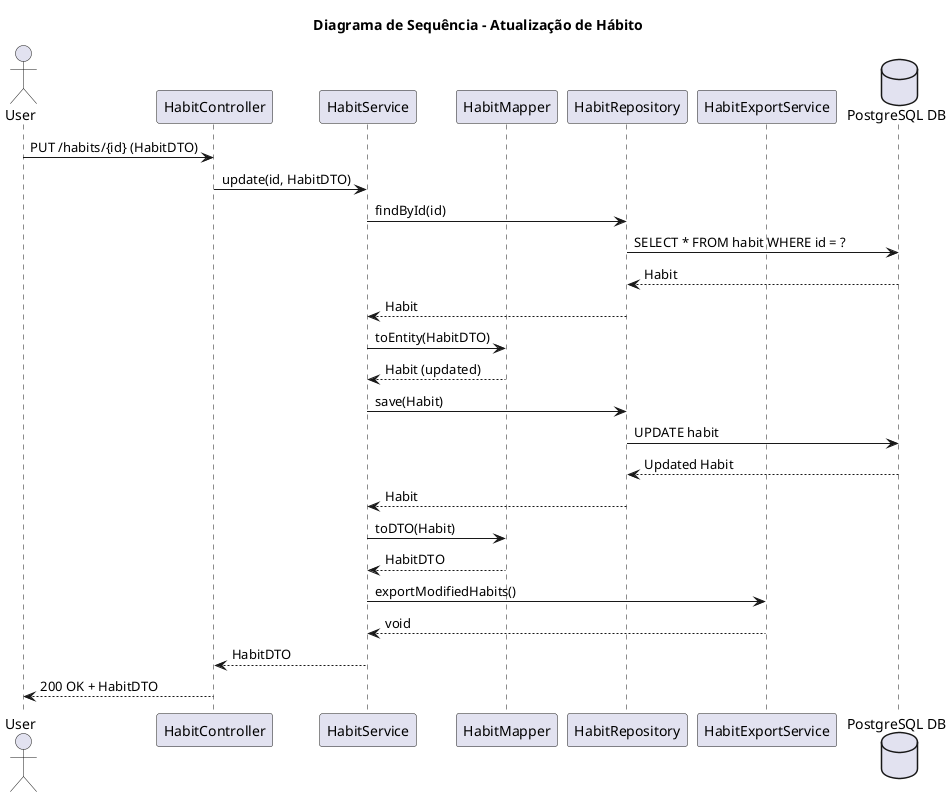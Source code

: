 @startuml
title Diagrama de Sequência - Atualização de Hábito

actor User
participant "HabitController" as Controller
participant "HabitService" as Service
participant "HabitMapper" as Mapper
participant "HabitRepository" as Repository
participant "HabitExportService" as Exporter
database "PostgreSQL DB" as DB

User -> Controller : PUT /habits/{id} (HabitDTO)
Controller -> Service : update(id, HabitDTO)
Service -> Repository : findById(id)
Repository -> DB : SELECT * FROM habit WHERE id = ?
DB --> Repository : Habit
Repository --> Service : Habit
Service -> Mapper : toEntity(HabitDTO)
Mapper --> Service : Habit (updated)
Service -> Repository : save(Habit)
Repository -> DB : UPDATE habit
DB --> Repository : Updated Habit
Repository --> Service : Habit
Service -> Mapper : toDTO(Habit)
Mapper --> Service : HabitDTO
Service -> Exporter : exportModifiedHabits()
Exporter --> Service : void
Service --> Controller : HabitDTO
Controller --> User : 200 OK + HabitDTO
@enduml
